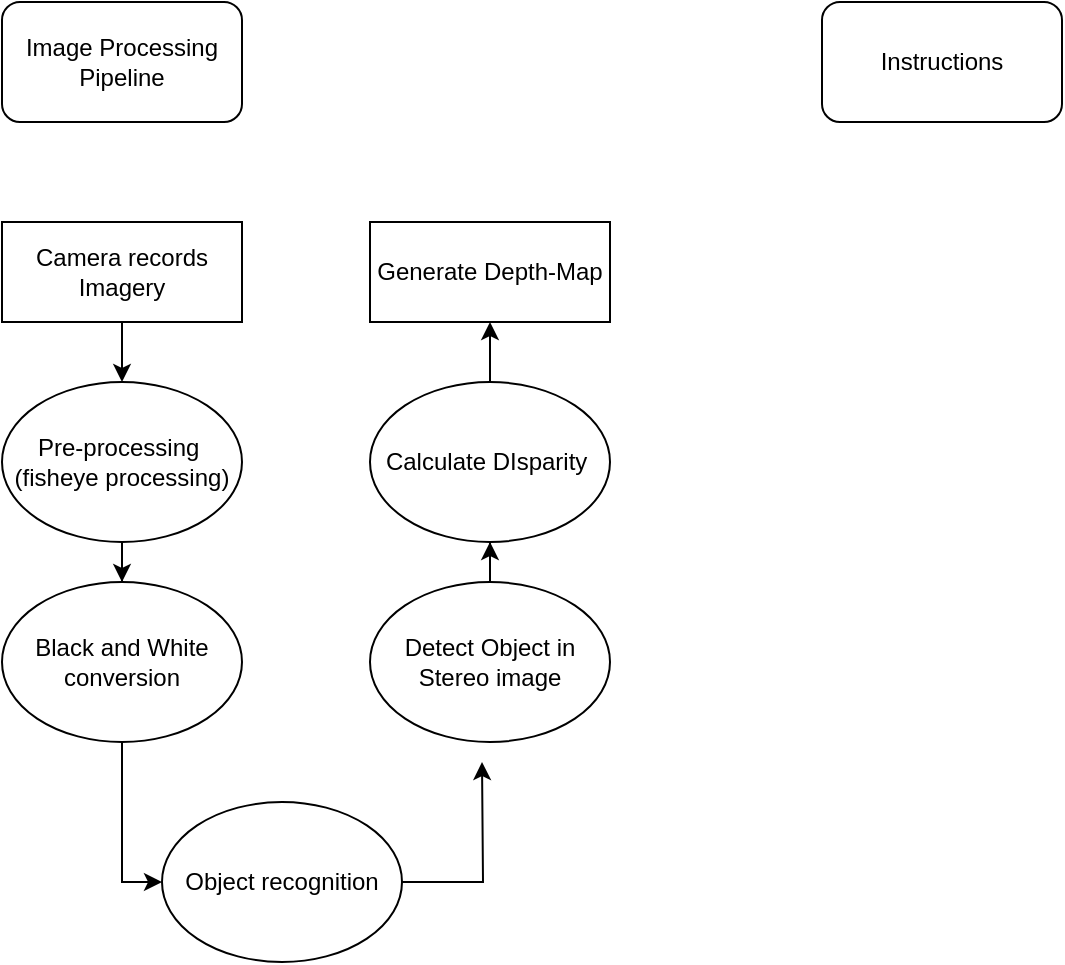 <mxfile version="26.2.14">
  <diagram id="C5RBs43oDa-KdzZeNtuy" name="Page-1">
    <mxGraphModel dx="873" dy="552" grid="1" gridSize="10" guides="1" tooltips="1" connect="1" arrows="1" fold="1" page="1" pageScale="1" pageWidth="827" pageHeight="1169" math="0" shadow="0">
      <root>
        <mxCell id="WIyWlLk6GJQsqaUBKTNV-0" />
        <mxCell id="WIyWlLk6GJQsqaUBKTNV-1" parent="WIyWlLk6GJQsqaUBKTNV-0" />
        <mxCell id="rd_QlPSfM4D5r_hE3z7o-5" value="" style="edgeStyle=orthogonalEdgeStyle;rounded=0;orthogonalLoop=1;jettySize=auto;html=1;" edge="1" parent="WIyWlLk6GJQsqaUBKTNV-1" source="rd_QlPSfM4D5r_hE3z7o-1" target="rd_QlPSfM4D5r_hE3z7o-4">
          <mxGeometry relative="1" as="geometry" />
        </mxCell>
        <mxCell id="rd_QlPSfM4D5r_hE3z7o-1" value="Camera records Imagery" style="rounded=0;whiteSpace=wrap;html=1;" vertex="1" parent="WIyWlLk6GJQsqaUBKTNV-1">
          <mxGeometry x="110" y="140" width="120" height="50" as="geometry" />
        </mxCell>
        <mxCell id="rd_QlPSfM4D5r_hE3z7o-8" value="" style="edgeStyle=orthogonalEdgeStyle;rounded=0;orthogonalLoop=1;jettySize=auto;html=1;" edge="1" parent="WIyWlLk6GJQsqaUBKTNV-1" source="rd_QlPSfM4D5r_hE3z7o-4" target="rd_QlPSfM4D5r_hE3z7o-7">
          <mxGeometry relative="1" as="geometry" />
        </mxCell>
        <mxCell id="rd_QlPSfM4D5r_hE3z7o-4" value="Pre-processing&amp;nbsp;&lt;div&gt;(fisheye processing&lt;span style=&quot;background-color: transparent; color: light-dark(rgb(0, 0, 0), rgb(255, 255, 255));&quot;&gt;)&lt;/span&gt;&lt;/div&gt;" style="ellipse;whiteSpace=wrap;html=1;" vertex="1" parent="WIyWlLk6GJQsqaUBKTNV-1">
          <mxGeometry x="110" y="220" width="120" height="80" as="geometry" />
        </mxCell>
        <mxCell id="rd_QlPSfM4D5r_hE3z7o-26" style="edgeStyle=orthogonalEdgeStyle;rounded=0;orthogonalLoop=1;jettySize=auto;html=1;entryX=0;entryY=0.5;entryDx=0;entryDy=0;" edge="1" parent="WIyWlLk6GJQsqaUBKTNV-1" source="rd_QlPSfM4D5r_hE3z7o-7" target="rd_QlPSfM4D5r_hE3z7o-11">
          <mxGeometry relative="1" as="geometry" />
        </mxCell>
        <mxCell id="rd_QlPSfM4D5r_hE3z7o-7" value="Black and White conversion" style="ellipse;whiteSpace=wrap;html=1;" vertex="1" parent="WIyWlLk6GJQsqaUBKTNV-1">
          <mxGeometry x="110" y="320" width="120" height="80" as="geometry" />
        </mxCell>
        <mxCell id="rd_QlPSfM4D5r_hE3z7o-27" style="edgeStyle=orthogonalEdgeStyle;rounded=0;orthogonalLoop=1;jettySize=auto;html=1;" edge="1" parent="WIyWlLk6GJQsqaUBKTNV-1" source="rd_QlPSfM4D5r_hE3z7o-11">
          <mxGeometry relative="1" as="geometry">
            <mxPoint x="350" y="410" as="targetPoint" />
          </mxGeometry>
        </mxCell>
        <mxCell id="rd_QlPSfM4D5r_hE3z7o-11" value="Object recognition" style="ellipse;whiteSpace=wrap;html=1;" vertex="1" parent="WIyWlLk6GJQsqaUBKTNV-1">
          <mxGeometry x="190" y="430" width="120" height="80" as="geometry" />
        </mxCell>
        <mxCell id="rd_QlPSfM4D5r_hE3z7o-16" value="" style="edgeStyle=orthogonalEdgeStyle;rounded=0;orthogonalLoop=1;jettySize=auto;html=1;" edge="1" parent="WIyWlLk6GJQsqaUBKTNV-1" source="rd_QlPSfM4D5r_hE3z7o-13" target="rd_QlPSfM4D5r_hE3z7o-15">
          <mxGeometry relative="1" as="geometry" />
        </mxCell>
        <mxCell id="rd_QlPSfM4D5r_hE3z7o-13" value="Detect Object in Stereo image" style="ellipse;whiteSpace=wrap;html=1;" vertex="1" parent="WIyWlLk6GJQsqaUBKTNV-1">
          <mxGeometry x="294" y="320" width="120" height="80" as="geometry" />
        </mxCell>
        <mxCell id="rd_QlPSfM4D5r_hE3z7o-20" value="" style="edgeStyle=orthogonalEdgeStyle;rounded=0;orthogonalLoop=1;jettySize=auto;html=1;" edge="1" parent="WIyWlLk6GJQsqaUBKTNV-1" source="rd_QlPSfM4D5r_hE3z7o-15" target="rd_QlPSfM4D5r_hE3z7o-19">
          <mxGeometry relative="1" as="geometry" />
        </mxCell>
        <mxCell id="rd_QlPSfM4D5r_hE3z7o-15" value="Calculate DIsparity&amp;nbsp;" style="ellipse;whiteSpace=wrap;html=1;" vertex="1" parent="WIyWlLk6GJQsqaUBKTNV-1">
          <mxGeometry x="294" y="220" width="120" height="80" as="geometry" />
        </mxCell>
        <mxCell id="rd_QlPSfM4D5r_hE3z7o-19" value="Generate Depth-Map" style="whiteSpace=wrap;html=1;" vertex="1" parent="WIyWlLk6GJQsqaUBKTNV-1">
          <mxGeometry x="294" y="140" width="120" height="50" as="geometry" />
        </mxCell>
        <mxCell id="rd_QlPSfM4D5r_hE3z7o-22" value="Instructions" style="rounded=1;whiteSpace=wrap;html=1;" vertex="1" parent="WIyWlLk6GJQsqaUBKTNV-1">
          <mxGeometry x="520" y="30" width="120" height="60" as="geometry" />
        </mxCell>
        <mxCell id="rd_QlPSfM4D5r_hE3z7o-25" value="Image Processing Pipeline" style="rounded=1;whiteSpace=wrap;html=1;" vertex="1" parent="WIyWlLk6GJQsqaUBKTNV-1">
          <mxGeometry x="110" y="30" width="120" height="60" as="geometry" />
        </mxCell>
      </root>
    </mxGraphModel>
  </diagram>
</mxfile>
